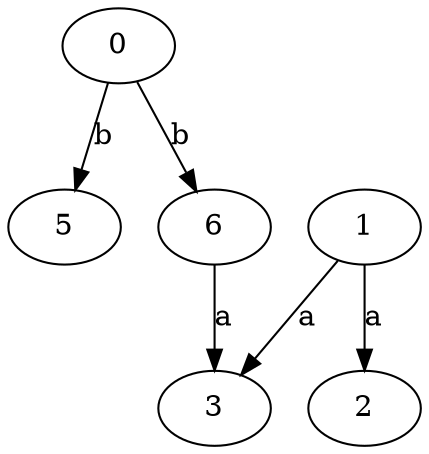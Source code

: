 strict digraph  {
0;
1;
2;
3;
5;
6;
0 -> 5  [label=b];
0 -> 6  [label=b];
1 -> 2  [label=a];
1 -> 3  [label=a];
6 -> 3  [label=a];
}
